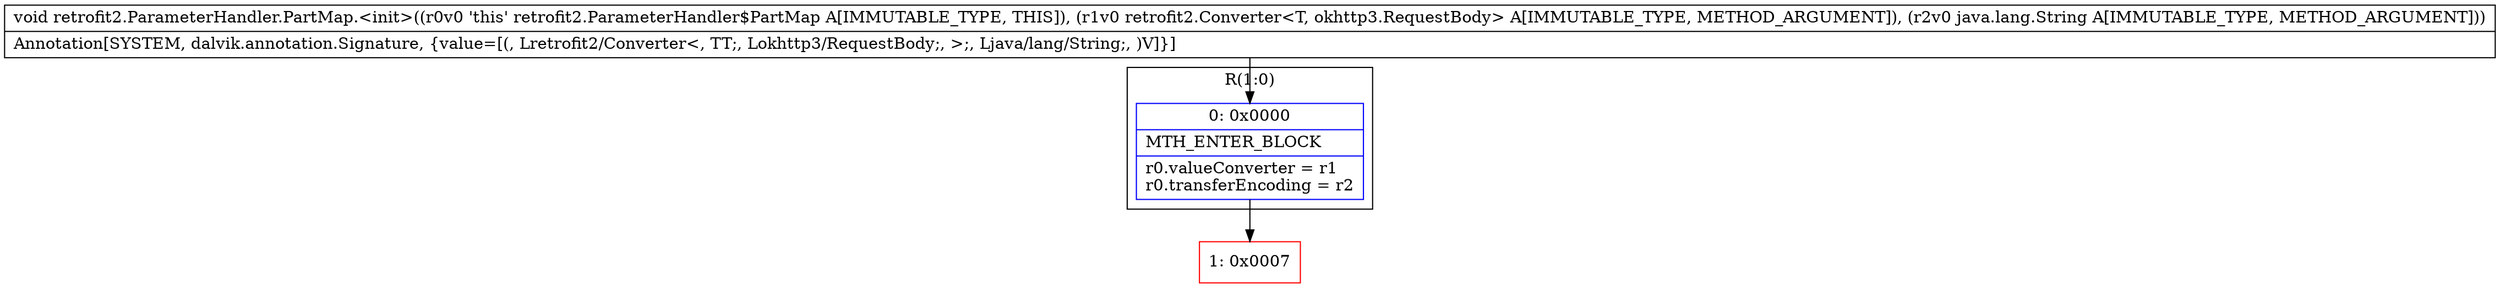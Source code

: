 digraph "CFG forretrofit2.ParameterHandler.PartMap.\<init\>(Lretrofit2\/Converter;Ljava\/lang\/String;)V" {
subgraph cluster_Region_1509788304 {
label = "R(1:0)";
node [shape=record,color=blue];
Node_0 [shape=record,label="{0\:\ 0x0000|MTH_ENTER_BLOCK\l|r0.valueConverter = r1\lr0.transferEncoding = r2\l}"];
}
Node_1 [shape=record,color=red,label="{1\:\ 0x0007}"];
MethodNode[shape=record,label="{void retrofit2.ParameterHandler.PartMap.\<init\>((r0v0 'this' retrofit2.ParameterHandler$PartMap A[IMMUTABLE_TYPE, THIS]), (r1v0 retrofit2.Converter\<T, okhttp3.RequestBody\> A[IMMUTABLE_TYPE, METHOD_ARGUMENT]), (r2v0 java.lang.String A[IMMUTABLE_TYPE, METHOD_ARGUMENT]))  | Annotation[SYSTEM, dalvik.annotation.Signature, \{value=[(, Lretrofit2\/Converter\<, TT;, Lokhttp3\/RequestBody;, \>;, Ljava\/lang\/String;, )V]\}]\l}"];
MethodNode -> Node_0;
Node_0 -> Node_1;
}

